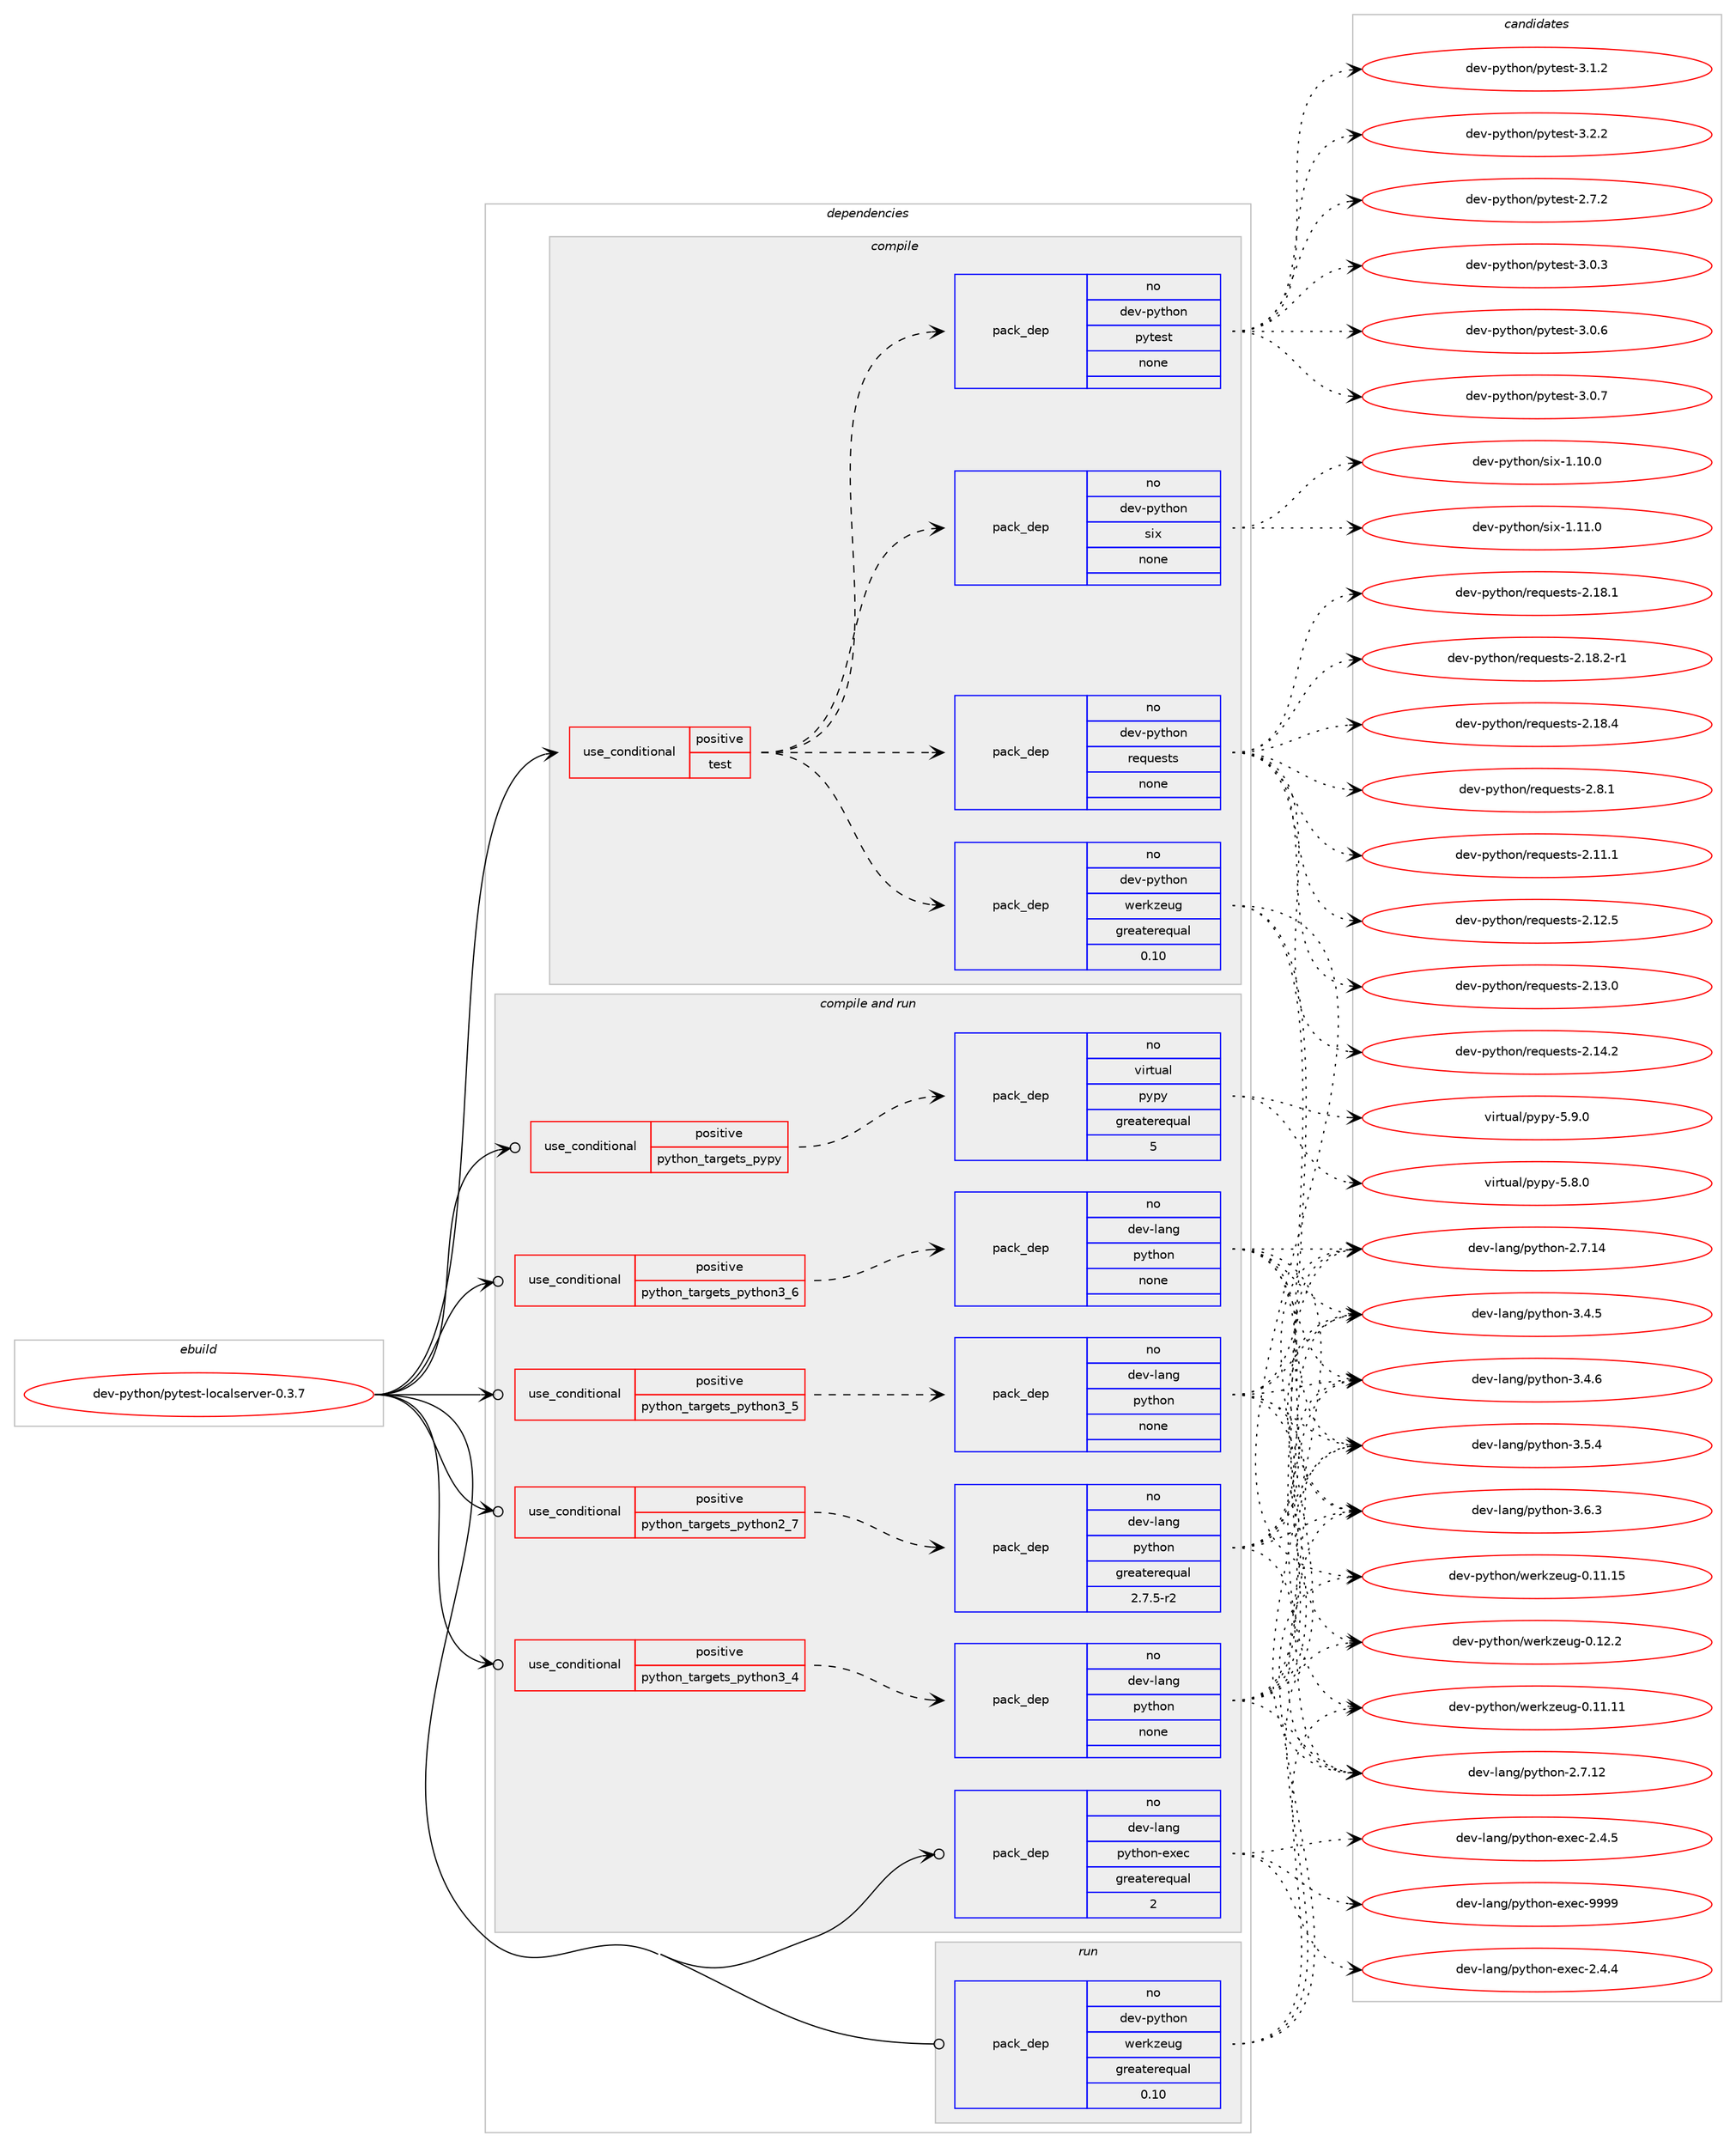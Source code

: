 digraph prolog {

# *************
# Graph options
# *************

newrank=true;
concentrate=true;
compound=true;
graph [rankdir=LR,fontname=Helvetica,fontsize=10,ranksep=1.5];#, ranksep=2.5, nodesep=0.2];
edge  [arrowhead=vee];
node  [fontname=Helvetica,fontsize=10];

# **********
# The ebuild
# **********

subgraph cluster_leftcol {
color=gray;
rank=same;
label=<<i>ebuild</i>>;
id [label="dev-python/pytest-localserver-0.3.7", color=red, width=4, href="../dev-python/pytest-localserver-0.3.7.svg"];
}

# ****************
# The dependencies
# ****************

subgraph cluster_midcol {
color=gray;
label=<<i>dependencies</i>>;
subgraph cluster_compile {
fillcolor="#eeeeee";
style=filled;
label=<<i>compile</i>>;
subgraph cond39643 {
dependency180098 [label=<<TABLE BORDER="0" CELLBORDER="1" CELLSPACING="0" CELLPADDING="4"><TR><TD ROWSPAN="3" CELLPADDING="10">use_conditional</TD></TR><TR><TD>positive</TD></TR><TR><TD>test</TD></TR></TABLE>>, shape=none, color=red];
subgraph pack136516 {
dependency180099 [label=<<TABLE BORDER="0" CELLBORDER="1" CELLSPACING="0" CELLPADDING="4" WIDTH="220"><TR><TD ROWSPAN="6" CELLPADDING="30">pack_dep</TD></TR><TR><TD WIDTH="110">no</TD></TR><TR><TD>dev-python</TD></TR><TR><TD>werkzeug</TD></TR><TR><TD>greaterequal</TD></TR><TR><TD>0.10</TD></TR></TABLE>>, shape=none, color=blue];
}
dependency180098:e -> dependency180099:w [weight=20,style="dashed",arrowhead="vee"];
subgraph pack136517 {
dependency180100 [label=<<TABLE BORDER="0" CELLBORDER="1" CELLSPACING="0" CELLPADDING="4" WIDTH="220"><TR><TD ROWSPAN="6" CELLPADDING="30">pack_dep</TD></TR><TR><TD WIDTH="110">no</TD></TR><TR><TD>dev-python</TD></TR><TR><TD>pytest</TD></TR><TR><TD>none</TD></TR><TR><TD></TD></TR></TABLE>>, shape=none, color=blue];
}
dependency180098:e -> dependency180100:w [weight=20,style="dashed",arrowhead="vee"];
subgraph pack136518 {
dependency180101 [label=<<TABLE BORDER="0" CELLBORDER="1" CELLSPACING="0" CELLPADDING="4" WIDTH="220"><TR><TD ROWSPAN="6" CELLPADDING="30">pack_dep</TD></TR><TR><TD WIDTH="110">no</TD></TR><TR><TD>dev-python</TD></TR><TR><TD>requests</TD></TR><TR><TD>none</TD></TR><TR><TD></TD></TR></TABLE>>, shape=none, color=blue];
}
dependency180098:e -> dependency180101:w [weight=20,style="dashed",arrowhead="vee"];
subgraph pack136519 {
dependency180102 [label=<<TABLE BORDER="0" CELLBORDER="1" CELLSPACING="0" CELLPADDING="4" WIDTH="220"><TR><TD ROWSPAN="6" CELLPADDING="30">pack_dep</TD></TR><TR><TD WIDTH="110">no</TD></TR><TR><TD>dev-python</TD></TR><TR><TD>six</TD></TR><TR><TD>none</TD></TR><TR><TD></TD></TR></TABLE>>, shape=none, color=blue];
}
dependency180098:e -> dependency180102:w [weight=20,style="dashed",arrowhead="vee"];
}
id:e -> dependency180098:w [weight=20,style="solid",arrowhead="vee"];
}
subgraph cluster_compileandrun {
fillcolor="#eeeeee";
style=filled;
label=<<i>compile and run</i>>;
subgraph cond39644 {
dependency180103 [label=<<TABLE BORDER="0" CELLBORDER="1" CELLSPACING="0" CELLPADDING="4"><TR><TD ROWSPAN="3" CELLPADDING="10">use_conditional</TD></TR><TR><TD>positive</TD></TR><TR><TD>python_targets_pypy</TD></TR></TABLE>>, shape=none, color=red];
subgraph pack136520 {
dependency180104 [label=<<TABLE BORDER="0" CELLBORDER="1" CELLSPACING="0" CELLPADDING="4" WIDTH="220"><TR><TD ROWSPAN="6" CELLPADDING="30">pack_dep</TD></TR><TR><TD WIDTH="110">no</TD></TR><TR><TD>virtual</TD></TR><TR><TD>pypy</TD></TR><TR><TD>greaterequal</TD></TR><TR><TD>5</TD></TR></TABLE>>, shape=none, color=blue];
}
dependency180103:e -> dependency180104:w [weight=20,style="dashed",arrowhead="vee"];
}
id:e -> dependency180103:w [weight=20,style="solid",arrowhead="odotvee"];
subgraph cond39645 {
dependency180105 [label=<<TABLE BORDER="0" CELLBORDER="1" CELLSPACING="0" CELLPADDING="4"><TR><TD ROWSPAN="3" CELLPADDING="10">use_conditional</TD></TR><TR><TD>positive</TD></TR><TR><TD>python_targets_python2_7</TD></TR></TABLE>>, shape=none, color=red];
subgraph pack136521 {
dependency180106 [label=<<TABLE BORDER="0" CELLBORDER="1" CELLSPACING="0" CELLPADDING="4" WIDTH="220"><TR><TD ROWSPAN="6" CELLPADDING="30">pack_dep</TD></TR><TR><TD WIDTH="110">no</TD></TR><TR><TD>dev-lang</TD></TR><TR><TD>python</TD></TR><TR><TD>greaterequal</TD></TR><TR><TD>2.7.5-r2</TD></TR></TABLE>>, shape=none, color=blue];
}
dependency180105:e -> dependency180106:w [weight=20,style="dashed",arrowhead="vee"];
}
id:e -> dependency180105:w [weight=20,style="solid",arrowhead="odotvee"];
subgraph cond39646 {
dependency180107 [label=<<TABLE BORDER="0" CELLBORDER="1" CELLSPACING="0" CELLPADDING="4"><TR><TD ROWSPAN="3" CELLPADDING="10">use_conditional</TD></TR><TR><TD>positive</TD></TR><TR><TD>python_targets_python3_4</TD></TR></TABLE>>, shape=none, color=red];
subgraph pack136522 {
dependency180108 [label=<<TABLE BORDER="0" CELLBORDER="1" CELLSPACING="0" CELLPADDING="4" WIDTH="220"><TR><TD ROWSPAN="6" CELLPADDING="30">pack_dep</TD></TR><TR><TD WIDTH="110">no</TD></TR><TR><TD>dev-lang</TD></TR><TR><TD>python</TD></TR><TR><TD>none</TD></TR><TR><TD></TD></TR></TABLE>>, shape=none, color=blue];
}
dependency180107:e -> dependency180108:w [weight=20,style="dashed",arrowhead="vee"];
}
id:e -> dependency180107:w [weight=20,style="solid",arrowhead="odotvee"];
subgraph cond39647 {
dependency180109 [label=<<TABLE BORDER="0" CELLBORDER="1" CELLSPACING="0" CELLPADDING="4"><TR><TD ROWSPAN="3" CELLPADDING="10">use_conditional</TD></TR><TR><TD>positive</TD></TR><TR><TD>python_targets_python3_5</TD></TR></TABLE>>, shape=none, color=red];
subgraph pack136523 {
dependency180110 [label=<<TABLE BORDER="0" CELLBORDER="1" CELLSPACING="0" CELLPADDING="4" WIDTH="220"><TR><TD ROWSPAN="6" CELLPADDING="30">pack_dep</TD></TR><TR><TD WIDTH="110">no</TD></TR><TR><TD>dev-lang</TD></TR><TR><TD>python</TD></TR><TR><TD>none</TD></TR><TR><TD></TD></TR></TABLE>>, shape=none, color=blue];
}
dependency180109:e -> dependency180110:w [weight=20,style="dashed",arrowhead="vee"];
}
id:e -> dependency180109:w [weight=20,style="solid",arrowhead="odotvee"];
subgraph cond39648 {
dependency180111 [label=<<TABLE BORDER="0" CELLBORDER="1" CELLSPACING="0" CELLPADDING="4"><TR><TD ROWSPAN="3" CELLPADDING="10">use_conditional</TD></TR><TR><TD>positive</TD></TR><TR><TD>python_targets_python3_6</TD></TR></TABLE>>, shape=none, color=red];
subgraph pack136524 {
dependency180112 [label=<<TABLE BORDER="0" CELLBORDER="1" CELLSPACING="0" CELLPADDING="4" WIDTH="220"><TR><TD ROWSPAN="6" CELLPADDING="30">pack_dep</TD></TR><TR><TD WIDTH="110">no</TD></TR><TR><TD>dev-lang</TD></TR><TR><TD>python</TD></TR><TR><TD>none</TD></TR><TR><TD></TD></TR></TABLE>>, shape=none, color=blue];
}
dependency180111:e -> dependency180112:w [weight=20,style="dashed",arrowhead="vee"];
}
id:e -> dependency180111:w [weight=20,style="solid",arrowhead="odotvee"];
subgraph pack136525 {
dependency180113 [label=<<TABLE BORDER="0" CELLBORDER="1" CELLSPACING="0" CELLPADDING="4" WIDTH="220"><TR><TD ROWSPAN="6" CELLPADDING="30">pack_dep</TD></TR><TR><TD WIDTH="110">no</TD></TR><TR><TD>dev-lang</TD></TR><TR><TD>python-exec</TD></TR><TR><TD>greaterequal</TD></TR><TR><TD>2</TD></TR></TABLE>>, shape=none, color=blue];
}
id:e -> dependency180113:w [weight=20,style="solid",arrowhead="odotvee"];
}
subgraph cluster_run {
fillcolor="#eeeeee";
style=filled;
label=<<i>run</i>>;
subgraph pack136526 {
dependency180114 [label=<<TABLE BORDER="0" CELLBORDER="1" CELLSPACING="0" CELLPADDING="4" WIDTH="220"><TR><TD ROWSPAN="6" CELLPADDING="30">pack_dep</TD></TR><TR><TD WIDTH="110">no</TD></TR><TR><TD>dev-python</TD></TR><TR><TD>werkzeug</TD></TR><TR><TD>greaterequal</TD></TR><TR><TD>0.10</TD></TR></TABLE>>, shape=none, color=blue];
}
id:e -> dependency180114:w [weight=20,style="solid",arrowhead="odot"];
}
}

# **************
# The candidates
# **************

subgraph cluster_choices {
rank=same;
color=gray;
label=<<i>candidates</i>>;

subgraph choice136516 {
color=black;
nodesep=1;
choice10010111845112121116104111110471191011141071221011171034548464949464949 [label="dev-python/werkzeug-0.11.11", color=red, width=4,href="../dev-python/werkzeug-0.11.11.svg"];
choice10010111845112121116104111110471191011141071221011171034548464949464953 [label="dev-python/werkzeug-0.11.15", color=red, width=4,href="../dev-python/werkzeug-0.11.15.svg"];
choice100101118451121211161041111104711910111410712210111710345484649504650 [label="dev-python/werkzeug-0.12.2", color=red, width=4,href="../dev-python/werkzeug-0.12.2.svg"];
dependency180099:e -> choice10010111845112121116104111110471191011141071221011171034548464949464949:w [style=dotted,weight="100"];
dependency180099:e -> choice10010111845112121116104111110471191011141071221011171034548464949464953:w [style=dotted,weight="100"];
dependency180099:e -> choice100101118451121211161041111104711910111410712210111710345484649504650:w [style=dotted,weight="100"];
}
subgraph choice136517 {
color=black;
nodesep=1;
choice1001011184511212111610411111047112121116101115116455046554650 [label="dev-python/pytest-2.7.2", color=red, width=4,href="../dev-python/pytest-2.7.2.svg"];
choice1001011184511212111610411111047112121116101115116455146484651 [label="dev-python/pytest-3.0.3", color=red, width=4,href="../dev-python/pytest-3.0.3.svg"];
choice1001011184511212111610411111047112121116101115116455146484654 [label="dev-python/pytest-3.0.6", color=red, width=4,href="../dev-python/pytest-3.0.6.svg"];
choice1001011184511212111610411111047112121116101115116455146484655 [label="dev-python/pytest-3.0.7", color=red, width=4,href="../dev-python/pytest-3.0.7.svg"];
choice1001011184511212111610411111047112121116101115116455146494650 [label="dev-python/pytest-3.1.2", color=red, width=4,href="../dev-python/pytest-3.1.2.svg"];
choice1001011184511212111610411111047112121116101115116455146504650 [label="dev-python/pytest-3.2.2", color=red, width=4,href="../dev-python/pytest-3.2.2.svg"];
dependency180100:e -> choice1001011184511212111610411111047112121116101115116455046554650:w [style=dotted,weight="100"];
dependency180100:e -> choice1001011184511212111610411111047112121116101115116455146484651:w [style=dotted,weight="100"];
dependency180100:e -> choice1001011184511212111610411111047112121116101115116455146484654:w [style=dotted,weight="100"];
dependency180100:e -> choice1001011184511212111610411111047112121116101115116455146484655:w [style=dotted,weight="100"];
dependency180100:e -> choice1001011184511212111610411111047112121116101115116455146494650:w [style=dotted,weight="100"];
dependency180100:e -> choice1001011184511212111610411111047112121116101115116455146504650:w [style=dotted,weight="100"];
}
subgraph choice136518 {
color=black;
nodesep=1;
choice100101118451121211161041111104711410111311710111511611545504649494649 [label="dev-python/requests-2.11.1", color=red, width=4,href="../dev-python/requests-2.11.1.svg"];
choice100101118451121211161041111104711410111311710111511611545504649504653 [label="dev-python/requests-2.12.5", color=red, width=4,href="../dev-python/requests-2.12.5.svg"];
choice100101118451121211161041111104711410111311710111511611545504649514648 [label="dev-python/requests-2.13.0", color=red, width=4,href="../dev-python/requests-2.13.0.svg"];
choice100101118451121211161041111104711410111311710111511611545504649524650 [label="dev-python/requests-2.14.2", color=red, width=4,href="../dev-python/requests-2.14.2.svg"];
choice100101118451121211161041111104711410111311710111511611545504649564649 [label="dev-python/requests-2.18.1", color=red, width=4,href="../dev-python/requests-2.18.1.svg"];
choice1001011184511212111610411111047114101113117101115116115455046495646504511449 [label="dev-python/requests-2.18.2-r1", color=red, width=4,href="../dev-python/requests-2.18.2-r1.svg"];
choice100101118451121211161041111104711410111311710111511611545504649564652 [label="dev-python/requests-2.18.4", color=red, width=4,href="../dev-python/requests-2.18.4.svg"];
choice1001011184511212111610411111047114101113117101115116115455046564649 [label="dev-python/requests-2.8.1", color=red, width=4,href="../dev-python/requests-2.8.1.svg"];
dependency180101:e -> choice100101118451121211161041111104711410111311710111511611545504649494649:w [style=dotted,weight="100"];
dependency180101:e -> choice100101118451121211161041111104711410111311710111511611545504649504653:w [style=dotted,weight="100"];
dependency180101:e -> choice100101118451121211161041111104711410111311710111511611545504649514648:w [style=dotted,weight="100"];
dependency180101:e -> choice100101118451121211161041111104711410111311710111511611545504649524650:w [style=dotted,weight="100"];
dependency180101:e -> choice100101118451121211161041111104711410111311710111511611545504649564649:w [style=dotted,weight="100"];
dependency180101:e -> choice1001011184511212111610411111047114101113117101115116115455046495646504511449:w [style=dotted,weight="100"];
dependency180101:e -> choice100101118451121211161041111104711410111311710111511611545504649564652:w [style=dotted,weight="100"];
dependency180101:e -> choice1001011184511212111610411111047114101113117101115116115455046564649:w [style=dotted,weight="100"];
}
subgraph choice136519 {
color=black;
nodesep=1;
choice100101118451121211161041111104711510512045494649484648 [label="dev-python/six-1.10.0", color=red, width=4,href="../dev-python/six-1.10.0.svg"];
choice100101118451121211161041111104711510512045494649494648 [label="dev-python/six-1.11.0", color=red, width=4,href="../dev-python/six-1.11.0.svg"];
dependency180102:e -> choice100101118451121211161041111104711510512045494649484648:w [style=dotted,weight="100"];
dependency180102:e -> choice100101118451121211161041111104711510512045494649494648:w [style=dotted,weight="100"];
}
subgraph choice136520 {
color=black;
nodesep=1;
choice1181051141161179710847112121112121455346564648 [label="virtual/pypy-5.8.0", color=red, width=4,href="../virtual/pypy-5.8.0.svg"];
choice1181051141161179710847112121112121455346574648 [label="virtual/pypy-5.9.0", color=red, width=4,href="../virtual/pypy-5.9.0.svg"];
dependency180104:e -> choice1181051141161179710847112121112121455346564648:w [style=dotted,weight="100"];
dependency180104:e -> choice1181051141161179710847112121112121455346574648:w [style=dotted,weight="100"];
}
subgraph choice136521 {
color=black;
nodesep=1;
choice10010111845108971101034711212111610411111045504655464950 [label="dev-lang/python-2.7.12", color=red, width=4,href="../dev-lang/python-2.7.12.svg"];
choice10010111845108971101034711212111610411111045504655464952 [label="dev-lang/python-2.7.14", color=red, width=4,href="../dev-lang/python-2.7.14.svg"];
choice100101118451089711010347112121116104111110455146524653 [label="dev-lang/python-3.4.5", color=red, width=4,href="../dev-lang/python-3.4.5.svg"];
choice100101118451089711010347112121116104111110455146524654 [label="dev-lang/python-3.4.6", color=red, width=4,href="../dev-lang/python-3.4.6.svg"];
choice100101118451089711010347112121116104111110455146534652 [label="dev-lang/python-3.5.4", color=red, width=4,href="../dev-lang/python-3.5.4.svg"];
choice100101118451089711010347112121116104111110455146544651 [label="dev-lang/python-3.6.3", color=red, width=4,href="../dev-lang/python-3.6.3.svg"];
dependency180106:e -> choice10010111845108971101034711212111610411111045504655464950:w [style=dotted,weight="100"];
dependency180106:e -> choice10010111845108971101034711212111610411111045504655464952:w [style=dotted,weight="100"];
dependency180106:e -> choice100101118451089711010347112121116104111110455146524653:w [style=dotted,weight="100"];
dependency180106:e -> choice100101118451089711010347112121116104111110455146524654:w [style=dotted,weight="100"];
dependency180106:e -> choice100101118451089711010347112121116104111110455146534652:w [style=dotted,weight="100"];
dependency180106:e -> choice100101118451089711010347112121116104111110455146544651:w [style=dotted,weight="100"];
}
subgraph choice136522 {
color=black;
nodesep=1;
choice10010111845108971101034711212111610411111045504655464950 [label="dev-lang/python-2.7.12", color=red, width=4,href="../dev-lang/python-2.7.12.svg"];
choice10010111845108971101034711212111610411111045504655464952 [label="dev-lang/python-2.7.14", color=red, width=4,href="../dev-lang/python-2.7.14.svg"];
choice100101118451089711010347112121116104111110455146524653 [label="dev-lang/python-3.4.5", color=red, width=4,href="../dev-lang/python-3.4.5.svg"];
choice100101118451089711010347112121116104111110455146524654 [label="dev-lang/python-3.4.6", color=red, width=4,href="../dev-lang/python-3.4.6.svg"];
choice100101118451089711010347112121116104111110455146534652 [label="dev-lang/python-3.5.4", color=red, width=4,href="../dev-lang/python-3.5.4.svg"];
choice100101118451089711010347112121116104111110455146544651 [label="dev-lang/python-3.6.3", color=red, width=4,href="../dev-lang/python-3.6.3.svg"];
dependency180108:e -> choice10010111845108971101034711212111610411111045504655464950:w [style=dotted,weight="100"];
dependency180108:e -> choice10010111845108971101034711212111610411111045504655464952:w [style=dotted,weight="100"];
dependency180108:e -> choice100101118451089711010347112121116104111110455146524653:w [style=dotted,weight="100"];
dependency180108:e -> choice100101118451089711010347112121116104111110455146524654:w [style=dotted,weight="100"];
dependency180108:e -> choice100101118451089711010347112121116104111110455146534652:w [style=dotted,weight="100"];
dependency180108:e -> choice100101118451089711010347112121116104111110455146544651:w [style=dotted,weight="100"];
}
subgraph choice136523 {
color=black;
nodesep=1;
choice10010111845108971101034711212111610411111045504655464950 [label="dev-lang/python-2.7.12", color=red, width=4,href="../dev-lang/python-2.7.12.svg"];
choice10010111845108971101034711212111610411111045504655464952 [label="dev-lang/python-2.7.14", color=red, width=4,href="../dev-lang/python-2.7.14.svg"];
choice100101118451089711010347112121116104111110455146524653 [label="dev-lang/python-3.4.5", color=red, width=4,href="../dev-lang/python-3.4.5.svg"];
choice100101118451089711010347112121116104111110455146524654 [label="dev-lang/python-3.4.6", color=red, width=4,href="../dev-lang/python-3.4.6.svg"];
choice100101118451089711010347112121116104111110455146534652 [label="dev-lang/python-3.5.4", color=red, width=4,href="../dev-lang/python-3.5.4.svg"];
choice100101118451089711010347112121116104111110455146544651 [label="dev-lang/python-3.6.3", color=red, width=4,href="../dev-lang/python-3.6.3.svg"];
dependency180110:e -> choice10010111845108971101034711212111610411111045504655464950:w [style=dotted,weight="100"];
dependency180110:e -> choice10010111845108971101034711212111610411111045504655464952:w [style=dotted,weight="100"];
dependency180110:e -> choice100101118451089711010347112121116104111110455146524653:w [style=dotted,weight="100"];
dependency180110:e -> choice100101118451089711010347112121116104111110455146524654:w [style=dotted,weight="100"];
dependency180110:e -> choice100101118451089711010347112121116104111110455146534652:w [style=dotted,weight="100"];
dependency180110:e -> choice100101118451089711010347112121116104111110455146544651:w [style=dotted,weight="100"];
}
subgraph choice136524 {
color=black;
nodesep=1;
choice10010111845108971101034711212111610411111045504655464950 [label="dev-lang/python-2.7.12", color=red, width=4,href="../dev-lang/python-2.7.12.svg"];
choice10010111845108971101034711212111610411111045504655464952 [label="dev-lang/python-2.7.14", color=red, width=4,href="../dev-lang/python-2.7.14.svg"];
choice100101118451089711010347112121116104111110455146524653 [label="dev-lang/python-3.4.5", color=red, width=4,href="../dev-lang/python-3.4.5.svg"];
choice100101118451089711010347112121116104111110455146524654 [label="dev-lang/python-3.4.6", color=red, width=4,href="../dev-lang/python-3.4.6.svg"];
choice100101118451089711010347112121116104111110455146534652 [label="dev-lang/python-3.5.4", color=red, width=4,href="../dev-lang/python-3.5.4.svg"];
choice100101118451089711010347112121116104111110455146544651 [label="dev-lang/python-3.6.3", color=red, width=4,href="../dev-lang/python-3.6.3.svg"];
dependency180112:e -> choice10010111845108971101034711212111610411111045504655464950:w [style=dotted,weight="100"];
dependency180112:e -> choice10010111845108971101034711212111610411111045504655464952:w [style=dotted,weight="100"];
dependency180112:e -> choice100101118451089711010347112121116104111110455146524653:w [style=dotted,weight="100"];
dependency180112:e -> choice100101118451089711010347112121116104111110455146524654:w [style=dotted,weight="100"];
dependency180112:e -> choice100101118451089711010347112121116104111110455146534652:w [style=dotted,weight="100"];
dependency180112:e -> choice100101118451089711010347112121116104111110455146544651:w [style=dotted,weight="100"];
}
subgraph choice136525 {
color=black;
nodesep=1;
choice1001011184510897110103471121211161041111104510112010199455046524652 [label="dev-lang/python-exec-2.4.4", color=red, width=4,href="../dev-lang/python-exec-2.4.4.svg"];
choice1001011184510897110103471121211161041111104510112010199455046524653 [label="dev-lang/python-exec-2.4.5", color=red, width=4,href="../dev-lang/python-exec-2.4.5.svg"];
choice10010111845108971101034711212111610411111045101120101994557575757 [label="dev-lang/python-exec-9999", color=red, width=4,href="../dev-lang/python-exec-9999.svg"];
dependency180113:e -> choice1001011184510897110103471121211161041111104510112010199455046524652:w [style=dotted,weight="100"];
dependency180113:e -> choice1001011184510897110103471121211161041111104510112010199455046524653:w [style=dotted,weight="100"];
dependency180113:e -> choice10010111845108971101034711212111610411111045101120101994557575757:w [style=dotted,weight="100"];
}
subgraph choice136526 {
color=black;
nodesep=1;
choice10010111845112121116104111110471191011141071221011171034548464949464949 [label="dev-python/werkzeug-0.11.11", color=red, width=4,href="../dev-python/werkzeug-0.11.11.svg"];
choice10010111845112121116104111110471191011141071221011171034548464949464953 [label="dev-python/werkzeug-0.11.15", color=red, width=4,href="../dev-python/werkzeug-0.11.15.svg"];
choice100101118451121211161041111104711910111410712210111710345484649504650 [label="dev-python/werkzeug-0.12.2", color=red, width=4,href="../dev-python/werkzeug-0.12.2.svg"];
dependency180114:e -> choice10010111845112121116104111110471191011141071221011171034548464949464949:w [style=dotted,weight="100"];
dependency180114:e -> choice10010111845112121116104111110471191011141071221011171034548464949464953:w [style=dotted,weight="100"];
dependency180114:e -> choice100101118451121211161041111104711910111410712210111710345484649504650:w [style=dotted,weight="100"];
}
}

}
